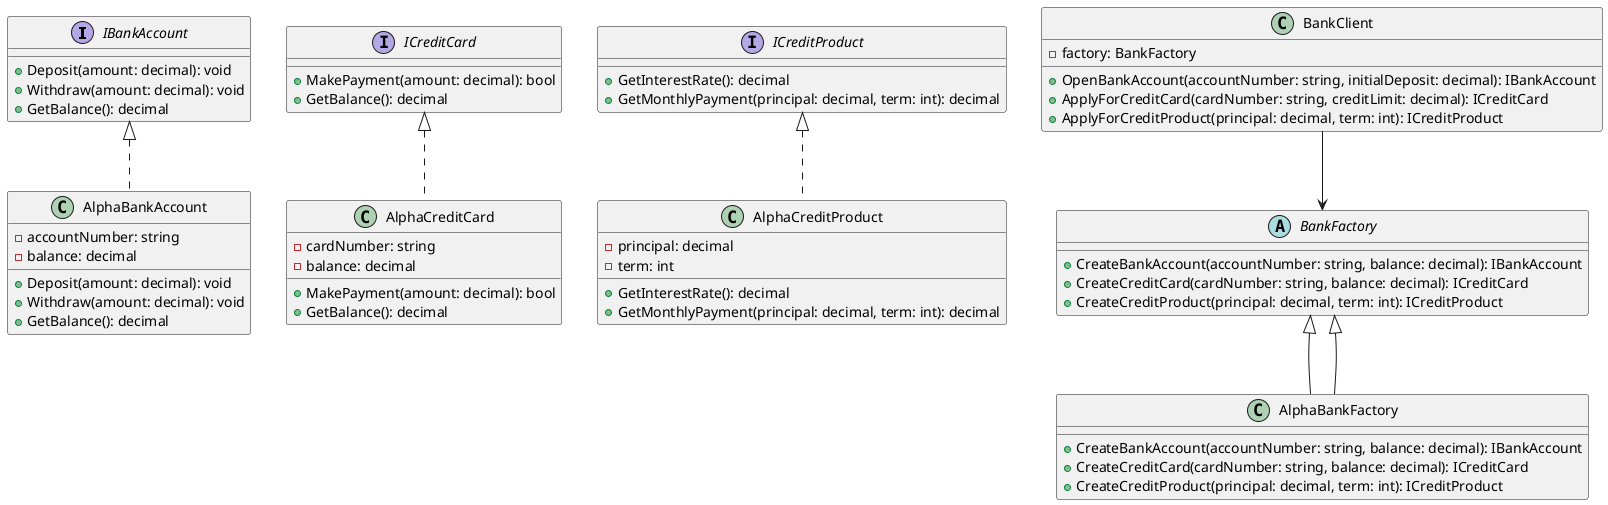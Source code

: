 @startuml

interface IBankAccount {
    + Deposit(amount: decimal): void
    + Withdraw(amount: decimal): void
    + GetBalance(): decimal
}

interface ICreditCard {
    + MakePayment(amount: decimal): bool
    + GetBalance(): decimal
}

interface ICreditProduct {
    + GetInterestRate(): decimal
    + GetMonthlyPayment(principal: decimal, term: int): decimal
}

abstract class BankFactory {
    + CreateBankAccount(accountNumber: string, balance: decimal): IBankAccount
    + CreateCreditCard(cardNumber: string, balance: decimal): ICreditCard
    + CreateCreditProduct(principal: decimal, term: int): ICreditProduct
}

class AlphaBankAccount {
    - accountNumber: string
    - balance: decimal
    + Deposit(amount: decimal): void
    + Withdraw(amount: decimal): void
    + GetBalance(): decimal
}

class AlphaCreditCard {
    - cardNumber: string
    - balance: decimal
    + MakePayment(amount: decimal): bool
    + GetBalance(): decimal
}

class AlphaCreditProduct {
    - principal: decimal
    - term: int
    + GetInterestRate(): decimal
    + GetMonthlyPayment(principal: decimal, term: int): decimal
}

class AlphaBankFactory {
    + CreateBankAccount(accountNumber: string, balance: decimal): IBankAccount
    + CreateCreditCard(cardNumber: string, balance: decimal): ICreditCard
    + CreateCreditProduct(principal: decimal, term: int): ICreditProduct
}

class BankClient {
    - factory: BankFactory
    + OpenBankAccount(accountNumber: string, initialDeposit: decimal): IBankAccount
    + ApplyForCreditCard(cardNumber: string, creditLimit: decimal): ICreditCard
    + ApplyForCreditProduct(principal: decimal, term: int): ICreditProduct
}

BankFactory <|-- AlphaBankFactory
IBankAccount <|.. AlphaBankAccount
ICreditCard <|.. AlphaCreditCard
ICreditProduct <|.. AlphaCreditProduct
BankFactory <|-- AlphaBankFactory
BankClient --> BankFactory

@enduml